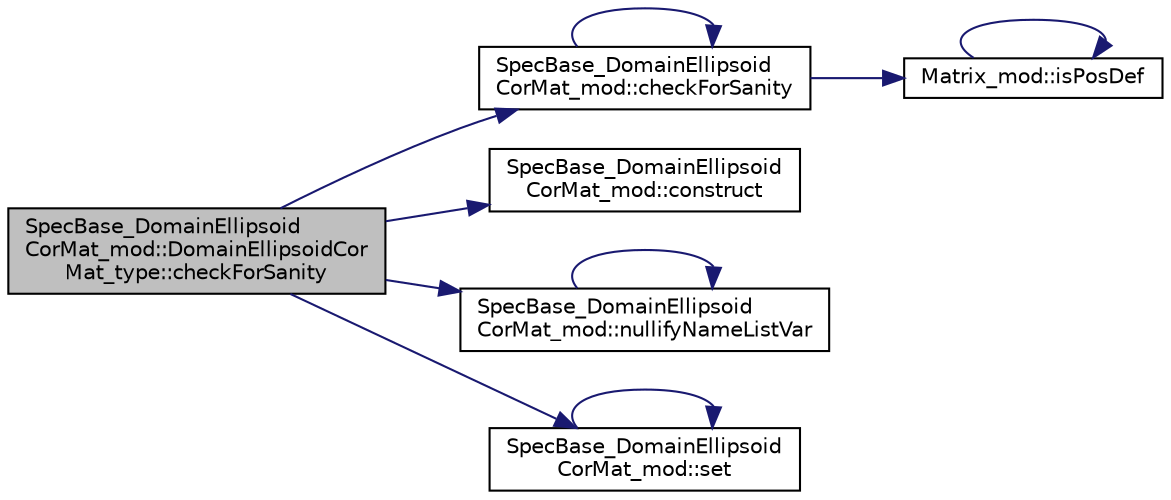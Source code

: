 digraph "SpecBase_DomainEllipsoidCorMat_mod::DomainEllipsoidCorMat_type::checkForSanity"
{
 // LATEX_PDF_SIZE
  edge [fontname="Helvetica",fontsize="10",labelfontname="Helvetica",labelfontsize="10"];
  node [fontname="Helvetica",fontsize="10",shape=record];
  rankdir="LR";
  Node1 [label="SpecBase_DomainEllipsoid\lCorMat_mod::DomainEllipsoidCor\lMat_type::checkForSanity",height=0.2,width=0.4,color="black", fillcolor="grey75", style="filled", fontcolor="black",tooltip=" "];
  Node1 -> Node2 [color="midnightblue",fontsize="10",style="solid",fontname="Helvetica"];
  Node2 [label="SpecBase_DomainEllipsoid\lCorMat_mod::checkForSanity",height=0.2,width=0.4,color="black", fillcolor="white", style="filled",URL="$namespaceSpecBase__DomainEllipsoidCorMat__mod.html#ad990489b3bf0d2529726b61a0ea5b6c3",tooltip=" "];
  Node2 -> Node2 [color="midnightblue",fontsize="10",style="solid",fontname="Helvetica"];
  Node2 -> Node3 [color="midnightblue",fontsize="10",style="solid",fontname="Helvetica"];
  Node3 [label="Matrix_mod::isPosDef",height=0.2,width=0.4,color="black", fillcolor="white", style="filled",URL="$namespaceMatrix__mod.html#abe639c9192bfff252cad932b2d2fe4aa",tooltip="Return .false. value for isPosDef, if the Cholesky decomposition of the input matrix fails (i...."];
  Node3 -> Node3 [color="midnightblue",fontsize="10",style="solid",fontname="Helvetica"];
  Node1 -> Node4 [color="midnightblue",fontsize="10",style="solid",fontname="Helvetica"];
  Node4 [label="SpecBase_DomainEllipsoid\lCorMat_mod::construct",height=0.2,width=0.4,color="black", fillcolor="white", style="filled",URL="$namespaceSpecBase__DomainEllipsoidCorMat__mod.html#ad9759771e2637a158c485593d2d70859",tooltip=" "];
  Node1 -> Node5 [color="midnightblue",fontsize="10",style="solid",fontname="Helvetica"];
  Node5 [label="SpecBase_DomainEllipsoid\lCorMat_mod::nullifyNameListVar",height=0.2,width=0.4,color="black", fillcolor="white", style="filled",URL="$namespaceSpecBase__DomainEllipsoidCorMat__mod.html#ae055f5422da42810c137c22467f56737",tooltip=" "];
  Node5 -> Node5 [color="midnightblue",fontsize="10",style="solid",fontname="Helvetica"];
  Node1 -> Node6 [color="midnightblue",fontsize="10",style="solid",fontname="Helvetica"];
  Node6 [label="SpecBase_DomainEllipsoid\lCorMat_mod::set",height=0.2,width=0.4,color="black", fillcolor="white", style="filled",URL="$namespaceSpecBase__DomainEllipsoidCorMat__mod.html#acb01e42583254a4fe75b118a8758dd55",tooltip=" "];
  Node6 -> Node6 [color="midnightblue",fontsize="10",style="solid",fontname="Helvetica"];
}
